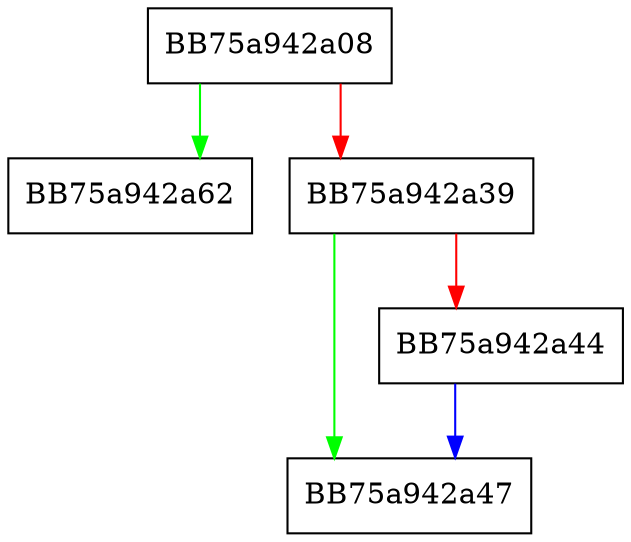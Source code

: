 digraph calc_file_hash {
  node [shape="box"];
  graph [splines=ortho];
  BB75a942a08 -> BB75a942a62 [color="green"];
  BB75a942a08 -> BB75a942a39 [color="red"];
  BB75a942a39 -> BB75a942a47 [color="green"];
  BB75a942a39 -> BB75a942a44 [color="red"];
  BB75a942a44 -> BB75a942a47 [color="blue"];
}